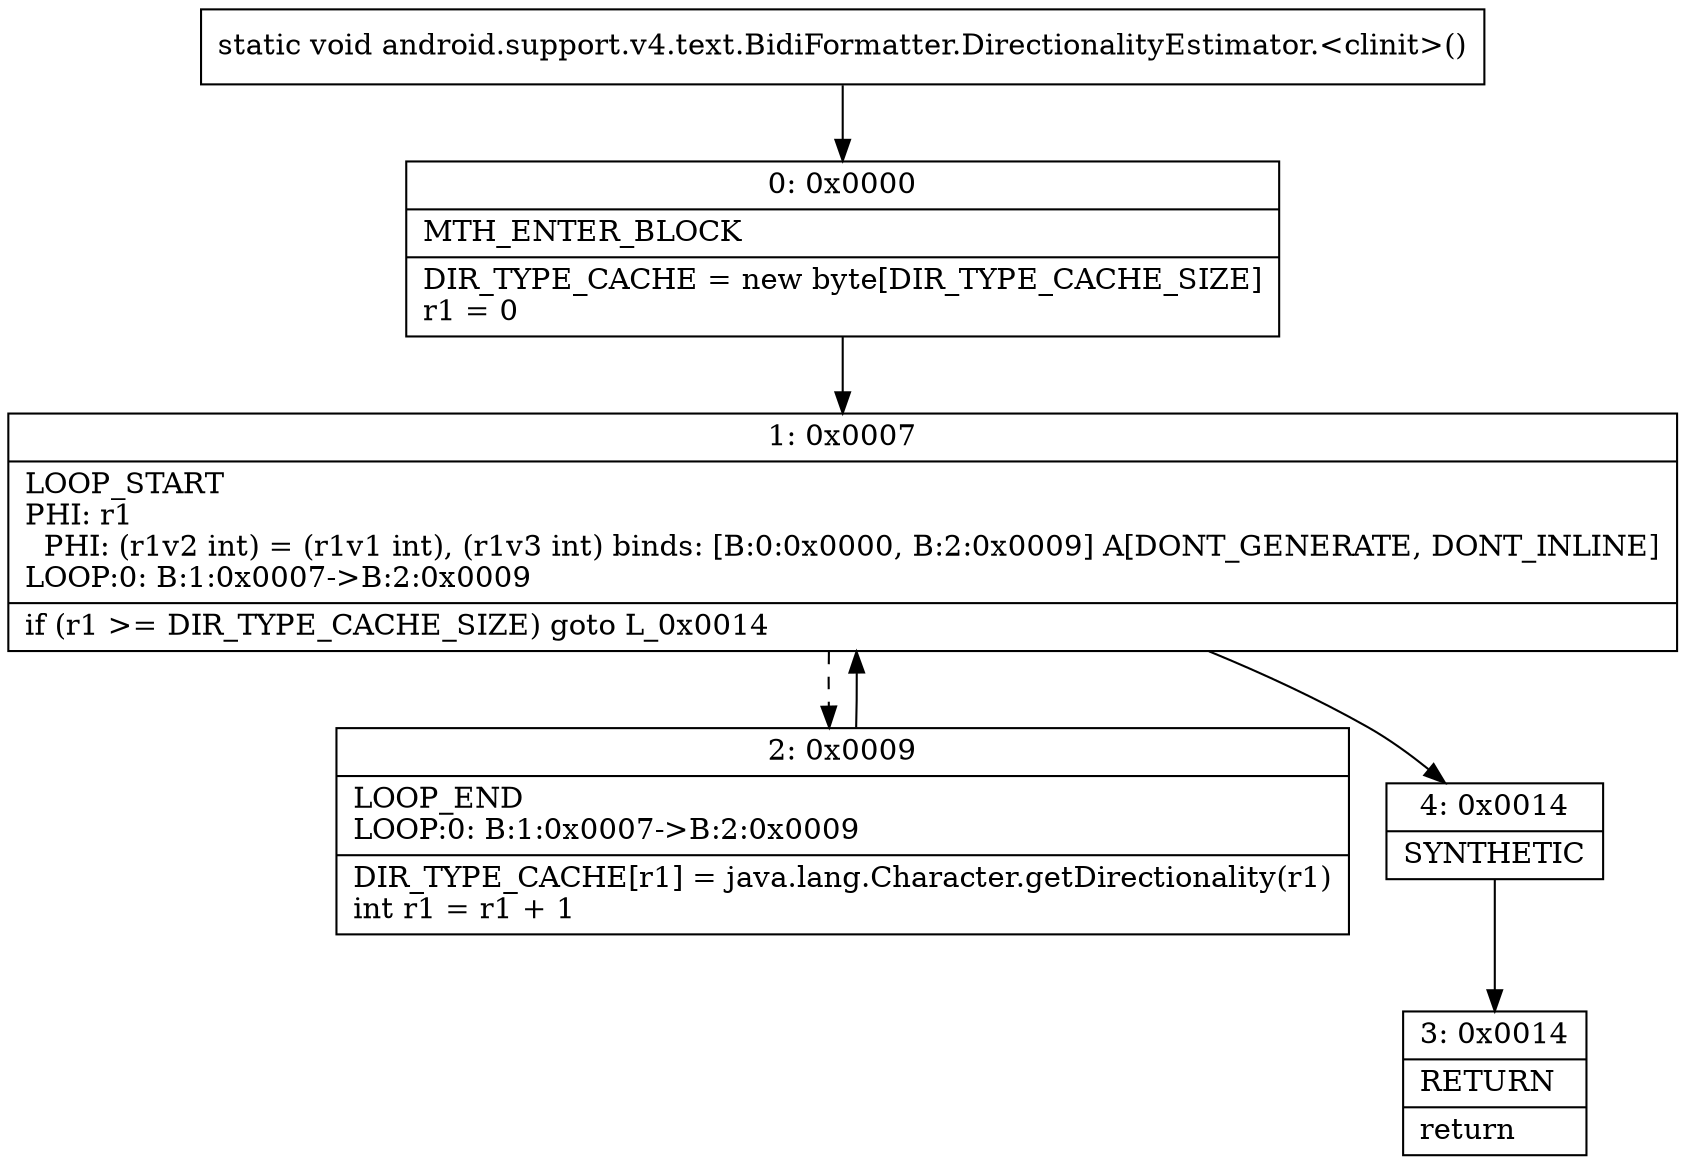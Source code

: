 digraph "CFG forandroid.support.v4.text.BidiFormatter.DirectionalityEstimator.\<clinit\>()V" {
Node_0 [shape=record,label="{0\:\ 0x0000|MTH_ENTER_BLOCK\l|DIR_TYPE_CACHE = new byte[DIR_TYPE_CACHE_SIZE]\lr1 = 0\l}"];
Node_1 [shape=record,label="{1\:\ 0x0007|LOOP_START\lPHI: r1 \l  PHI: (r1v2 int) = (r1v1 int), (r1v3 int) binds: [B:0:0x0000, B:2:0x0009] A[DONT_GENERATE, DONT_INLINE]\lLOOP:0: B:1:0x0007\-\>B:2:0x0009\l|if (r1 \>= DIR_TYPE_CACHE_SIZE) goto L_0x0014\l}"];
Node_2 [shape=record,label="{2\:\ 0x0009|LOOP_END\lLOOP:0: B:1:0x0007\-\>B:2:0x0009\l|DIR_TYPE_CACHE[r1] = java.lang.Character.getDirectionality(r1)\lint r1 = r1 + 1\l}"];
Node_3 [shape=record,label="{3\:\ 0x0014|RETURN\l|return\l}"];
Node_4 [shape=record,label="{4\:\ 0x0014|SYNTHETIC\l}"];
MethodNode[shape=record,label="{static void android.support.v4.text.BidiFormatter.DirectionalityEstimator.\<clinit\>() }"];
MethodNode -> Node_0;
Node_0 -> Node_1;
Node_1 -> Node_2[style=dashed];
Node_1 -> Node_4;
Node_2 -> Node_1;
Node_4 -> Node_3;
}

